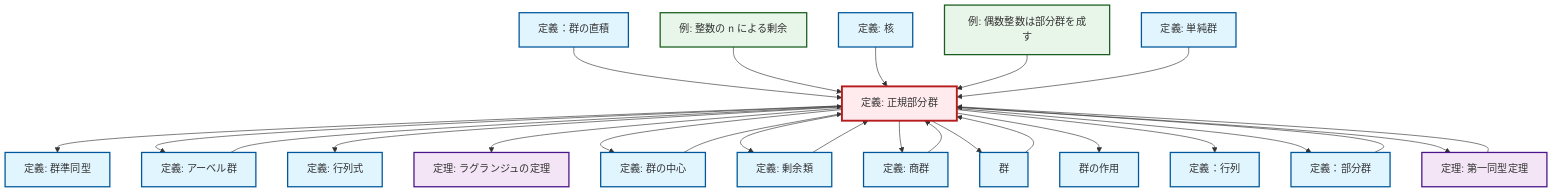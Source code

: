 graph TD
    classDef definition fill:#e1f5fe,stroke:#01579b,stroke-width:2px
    classDef theorem fill:#f3e5f5,stroke:#4a148c,stroke-width:2px
    classDef axiom fill:#fff3e0,stroke:#e65100,stroke-width:2px
    classDef example fill:#e8f5e9,stroke:#1b5e20,stroke-width:2px
    classDef current fill:#ffebee,stroke:#b71c1c,stroke-width:3px
    def-kernel["定義: 核"]:::definition
    def-simple-group["定義: 単純群"]:::definition
    ex-even-integers-subgroup["例: 偶数整数は部分群を成す"]:::example
    def-homomorphism["定義: 群準同型"]:::definition
    def-coset["定義: 剰余類"]:::definition
    thm-lagrange["定理: ラグランジュの定理"]:::theorem
    def-direct-product["定義：群の直積"]:::definition
    ex-quotient-integers-mod-n["例: 整数の n による剰余"]:::example
    def-matrix["定義：行列"]:::definition
    def-group-action["群の作用"]:::definition
    def-determinant["定義: 行列式"]:::definition
    thm-first-isomorphism["定理: 第一同型定理"]:::theorem
    def-subgroup["定義：部分群"]:::definition
    def-group["群"]:::definition
    def-abelian-group["定義: アーベル群"]:::definition
    def-normal-subgroup["定義: 正規部分群"]:::definition
    def-center-of-group["定義: 群の中心"]:::definition
    def-quotient-group["定義: 商群"]:::definition
    def-abelian-group --> def-normal-subgroup
    def-group --> def-normal-subgroup
    def-direct-product --> def-normal-subgroup
    def-normal-subgroup --> def-homomorphism
    def-normal-subgroup --> def-abelian-group
    def-normal-subgroup --> def-determinant
    ex-quotient-integers-mod-n --> def-normal-subgroup
    def-quotient-group --> def-normal-subgroup
    def-normal-subgroup --> thm-lagrange
    def-normal-subgroup --> def-center-of-group
    def-normal-subgroup --> def-coset
    thm-first-isomorphism --> def-normal-subgroup
    def-subgroup --> def-normal-subgroup
    def-kernel --> def-normal-subgroup
    def-coset --> def-normal-subgroup
    def-normal-subgroup --> def-quotient-group
    def-center-of-group --> def-normal-subgroup
    def-normal-subgroup --> def-group
    ex-even-integers-subgroup --> def-normal-subgroup
    def-simple-group --> def-normal-subgroup
    def-normal-subgroup --> def-group-action
    def-normal-subgroup --> def-matrix
    def-normal-subgroup --> def-subgroup
    def-normal-subgroup --> thm-first-isomorphism
    class def-normal-subgroup current